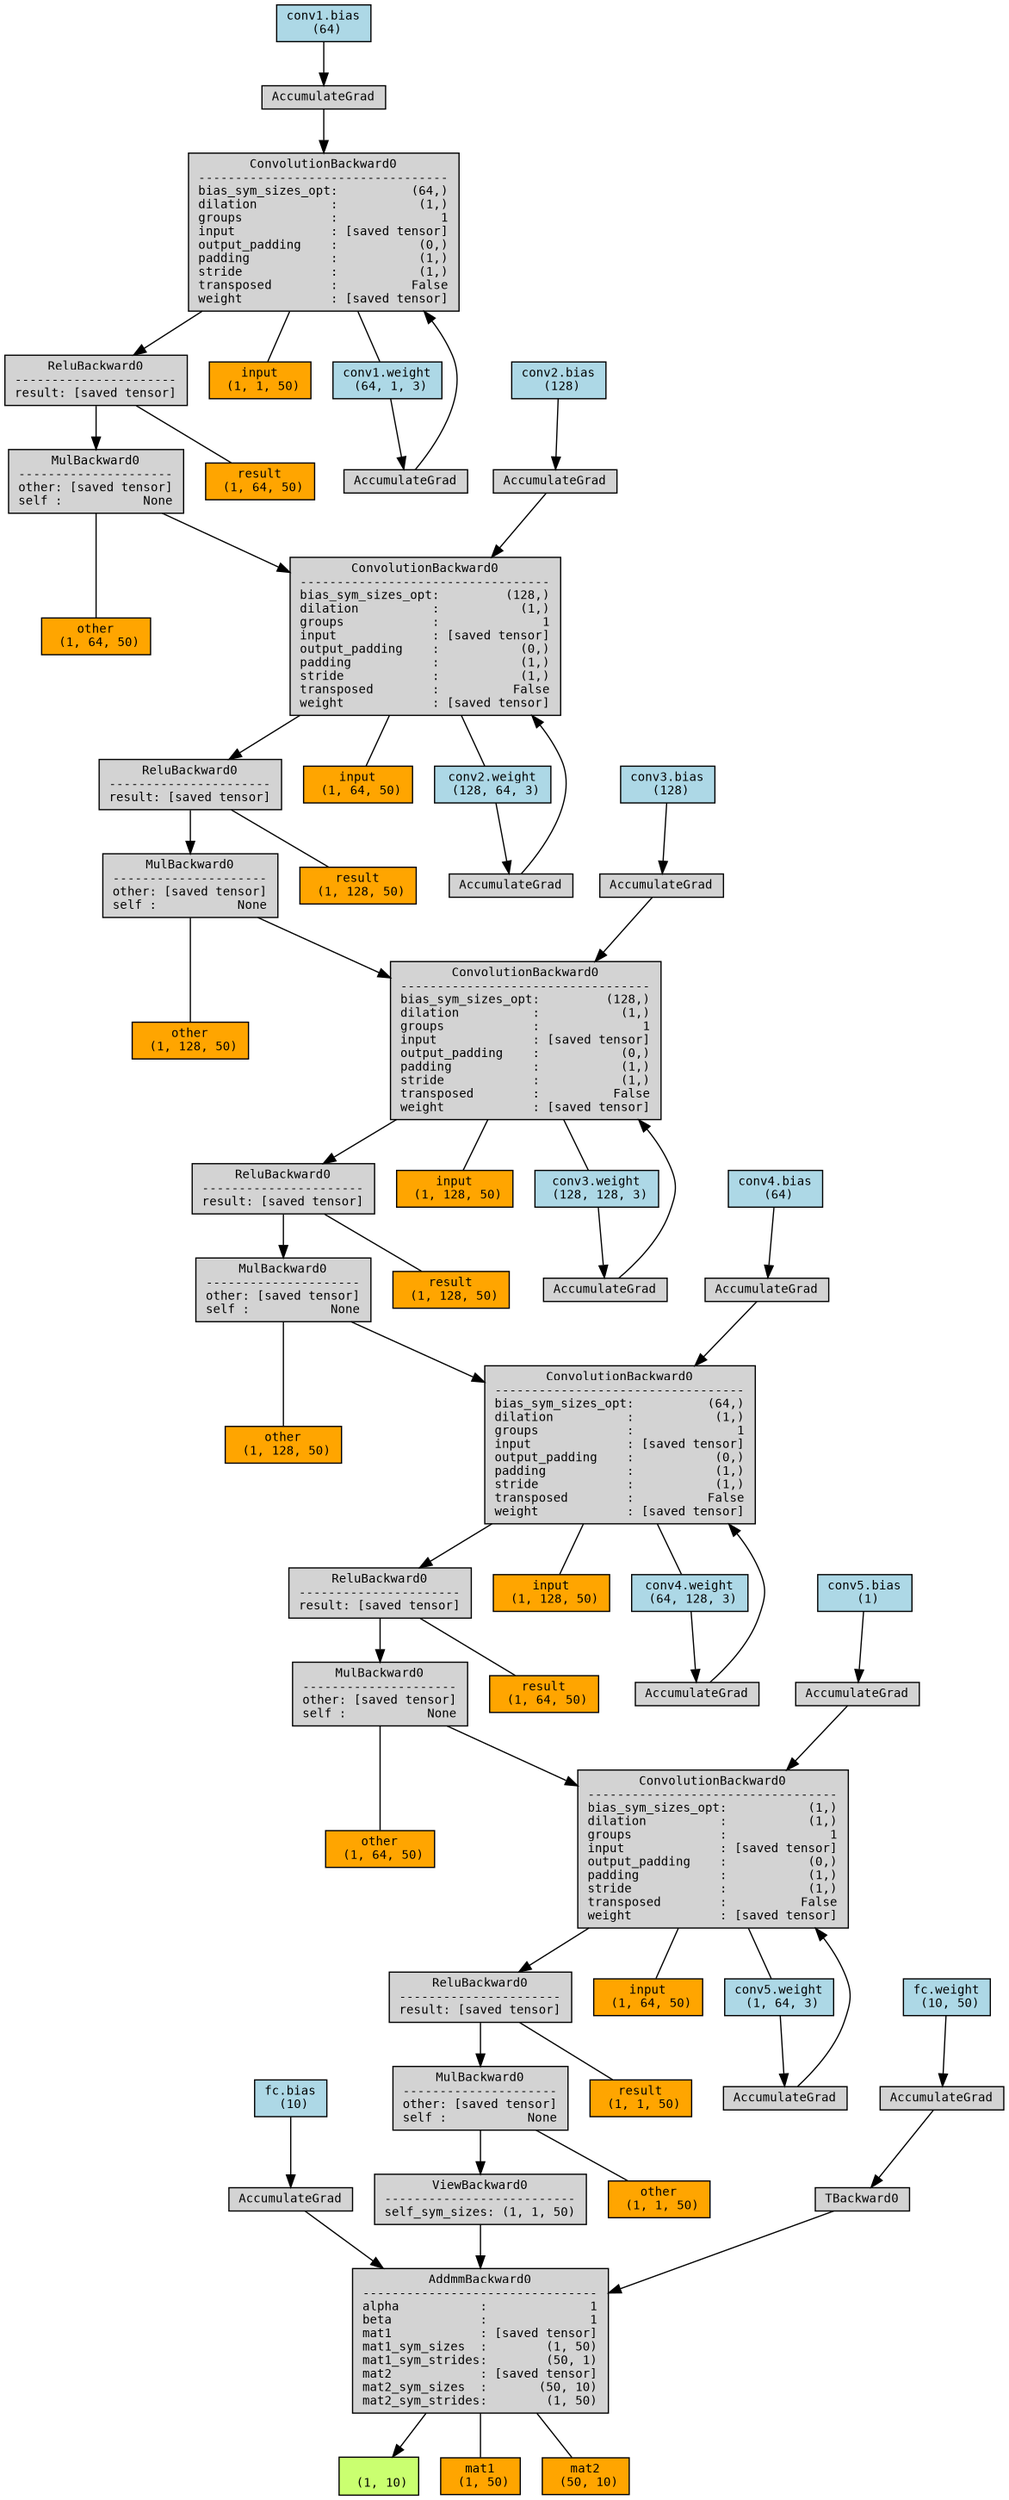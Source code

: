 digraph {
	graph [size="19.349999999999998,19.349999999999998"]
	node [align=left fontname=monospace fontsize=10 height=0.2 ranksep=0.1 shape=box style=filled]
	1649124333904 [label="
 (1, 10)" fillcolor=darkolivegreen1]
	1649122520176 -> 1649124332704 [dir=none]
	1649124332704 [label="mat1
 (1, 50)" fillcolor=orange]
	1649122520176 -> 1647121842064 [dir=none]
	1647121842064 [label="mat2
 (50, 10)" fillcolor=orange]
	1649122520176 [label="AddmmBackward0
--------------------------------
alpha           :              1
beta            :              1
mat1            : [saved tensor]
mat1_sym_sizes  :        (1, 50)
mat1_sym_strides:        (50, 1)
mat2            : [saved tensor]
mat2_sym_sizes  :       (50, 10)
mat2_sym_strides:        (1, 50)"]
	1649122519504 -> 1649122520176
	1647790802080 [label="fc.bias
 (10)" fillcolor=lightblue]
	1647790802080 -> 1649122519504
	1649122519504 [label=AccumulateGrad]
	1649122520320 -> 1649122520176
	1649122520320 [label="ViewBackward0
--------------------------
self_sym_sizes: (1, 1, 50)"]
	1649142857200 -> 1649122520320
	1649142857200 -> 1649125456048 [dir=none]
	1649125456048 [label="other
 (1, 1, 50)" fillcolor=orange]
	1649142857200 [label="MulBackward0
---------------------
other: [saved tensor]
self :           None"]
	1649142854272 -> 1649142857200
	1649142854272 -> 1648306211792 [dir=none]
	1648306211792 [label="result
 (1, 1, 50)" fillcolor=orange]
	1649142854272 [label="ReluBackward0
----------------------
result: [saved tensor]"]
	1649142855424 -> 1649142854272
	1649142855424 -> 1649124334544 [dir=none]
	1649124334544 [label="input
 (1, 64, 50)" fillcolor=orange]
	1649142855424 -> 1647790801840 [dir=none]
	1647790801840 [label="weight
 (1, 64, 3)" fillcolor=orange]
	1649142855424 [label="ConvolutionBackward0
----------------------------------
bias_sym_sizes_opt:           (1,)
dilation          :           (1,)
groups            :              1
input             : [saved tensor]
output_padding    :           (0,)
padding           :           (1,)
stride            :           (1,)
transposed        :          False
weight            : [saved tensor]"]
	1649142856624 -> 1649142855424
	1649142856624 -> 1648306211552 [dir=none]
	1648306211552 [label="other
 (1, 64, 50)" fillcolor=orange]
	1649142856624 [label="MulBackward0
---------------------
other: [saved tensor]
self :           None"]
	1649142854224 -> 1649142856624
	1649142854224 -> 1649144042576 [dir=none]
	1649144042576 [label="result
 (1, 64, 50)" fillcolor=orange]
	1649142854224 [label="ReluBackward0
----------------------
result: [saved tensor]"]
	1649142855760 -> 1649142854224
	1649142855760 -> 1649124333584 [dir=none]
	1649124333584 [label="input
 (1, 128, 50)" fillcolor=orange]
	1649142855760 -> 1647790800960 [dir=none]
	1647790800960 [label="weight
 (64, 128, 3)" fillcolor=orange]
	1649142855760 [label="ConvolutionBackward0
----------------------------------
bias_sym_sizes_opt:          (64,)
dilation          :           (1,)
groups            :              1
input             : [saved tensor]
output_padding    :           (0,)
padding           :           (1,)
stride            :           (1,)
transposed        :          False
weight            : [saved tensor]"]
	1649142854176 -> 1649142855760
	1649142854176 -> 1649144044576 [dir=none]
	1649144044576 [label="other
 (1, 128, 50)" fillcolor=orange]
	1649142854176 [label="MulBackward0
---------------------
other: [saved tensor]
self :           None"]
	1649142854368 -> 1649142854176
	1649142854368 -> 1649144044336 [dir=none]
	1649144044336 [label="result
 (1, 128, 50)" fillcolor=orange]
	1649142854368 [label="ReluBackward0
----------------------
result: [saved tensor]"]
	1649142855568 -> 1649142854368
	1649142855568 -> 1649124334624 [dir=none]
	1649124334624 [label="input
 (1, 128, 50)" fillcolor=orange]
	1649142855568 -> 1647790803840 [dir=none]
	1647790803840 [label="weight
 (128, 128, 3)" fillcolor=orange]
	1649142855568 [label="ConvolutionBackward0
----------------------------------
bias_sym_sizes_opt:         (128,)
dilation          :           (1,)
groups            :              1
input             : [saved tensor]
output_padding    :           (0,)
padding           :           (1,)
stride            :           (1,)
transposed        :          False
weight            : [saved tensor]"]
	1648974436912 -> 1649142855568
	1648974436912 -> 1649125287632 [dir=none]
	1649125287632 [label="other
 (1, 128, 50)" fillcolor=orange]
	1648974436912 [label="MulBackward0
---------------------
other: [saved tensor]
self :           None"]
	1648974436768 -> 1648974436912
	1648974436768 -> 1649125287152 [dir=none]
	1649125287152 [label="result
 (1, 128, 50)" fillcolor=orange]
	1648974436768 [label="ReluBackward0
----------------------
result: [saved tensor]"]
	1649122346272 -> 1648974436768
	1649122346272 -> 1647791697984 [dir=none]
	1647791697984 [label="input
 (1, 64, 50)" fillcolor=orange]
	1649122346272 -> 1647790802400 [dir=none]
	1647790802400 [label="weight
 (128, 64, 3)" fillcolor=orange]
	1649122346272 [label="ConvolutionBackward0
----------------------------------
bias_sym_sizes_opt:         (128,)
dilation          :           (1,)
groups            :              1
input             : [saved tensor]
output_padding    :           (0,)
padding           :           (1,)
stride            :           (1,)
transposed        :          False
weight            : [saved tensor]"]
	1649122347808 -> 1649122346272
	1649122347808 -> 1649143306496 [dir=none]
	1649143306496 [label="other
 (1, 64, 50)" fillcolor=orange]
	1649122347808 [label="MulBackward0
---------------------
other: [saved tensor]
self :           None"]
	1649122345984 -> 1649122347808
	1649122345984 -> 1648123984848 [dir=none]
	1648123984848 [label="result
 (1, 64, 50)" fillcolor=orange]
	1649122345984 [label="ReluBackward0
----------------------
result: [saved tensor]"]
	1649122346848 -> 1649122345984
	1649122346848 -> 1649124333424 [dir=none]
	1649124333424 [label="input
 (1, 1, 50)" fillcolor=orange]
	1649122346848 -> 1647790803120 [dir=none]
	1647790803120 [label="weight
 (64, 1, 3)" fillcolor=orange]
	1649122346848 [label="ConvolutionBackward0
----------------------------------
bias_sym_sizes_opt:          (64,)
dilation          :           (1,)
groups            :              1
input             : [saved tensor]
output_padding    :           (0,)
padding           :           (1,)
stride            :           (1,)
transposed        :          False
weight            : [saved tensor]"]
	1649122346944 -> 1649122346848
	1647790803120 [label="conv1.weight
 (64, 1, 3)" fillcolor=lightblue]
	1647790803120 -> 1649122346944
	1649122346944 [label=AccumulateGrad]
	1649122348720 -> 1649122346848
	1647790801120 [label="conv1.bias
 (64)" fillcolor=lightblue]
	1647790801120 -> 1649122348720
	1649122348720 [label=AccumulateGrad]
	1649122347232 -> 1649122346272
	1647790802400 [label="conv2.weight
 (128, 64, 3)" fillcolor=lightblue]
	1647790802400 -> 1649122347232
	1649122347232 [label=AccumulateGrad]
	1649122345168 -> 1649122346272
	1647790804640 [label="conv2.bias
 (128)" fillcolor=lightblue]
	1647790804640 -> 1649122345168
	1649122345168 [label=AccumulateGrad]
	1648974435280 -> 1649142855568
	1647790803840 [label="conv3.weight
 (128, 128, 3)" fillcolor=lightblue]
	1647790803840 -> 1648974435280
	1648974435280 [label=AccumulateGrad]
	1648974436480 -> 1649142855568
	1647790803520 [label="conv3.bias
 (128)" fillcolor=lightblue]
	1647790803520 -> 1648974436480
	1648974436480 [label=AccumulateGrad]
	1649142854464 -> 1649142855760
	1647790800960 [label="conv4.weight
 (64, 128, 3)" fillcolor=lightblue]
	1647790800960 -> 1649142854464
	1649142854464 [label=AccumulateGrad]
	1649142854608 -> 1649142855760
	1647790803040 [label="conv4.bias
 (64)" fillcolor=lightblue]
	1647790803040 -> 1649142854608
	1649142854608 [label=AccumulateGrad]
	1649142857536 -> 1649142855424
	1647790801840 [label="conv5.weight
 (1, 64, 3)" fillcolor=lightblue]
	1647790801840 -> 1649142857536
	1649142857536 [label=AccumulateGrad]
	1649142856480 -> 1649142855424
	1647790804720 [label="conv5.bias
 (1)" fillcolor=lightblue]
	1647790804720 -> 1649142856480
	1649142856480 [label=AccumulateGrad]
	1649142857632 -> 1649122520176
	1649142857632 [label=TBackward0]
	1649142855232 -> 1649142857632
	1647790804080 [label="fc.weight
 (10, 50)" fillcolor=lightblue]
	1647790804080 -> 1649142855232
	1649142855232 [label=AccumulateGrad]
	1649122520176 -> 1649124333904
	dpi=1000
}
